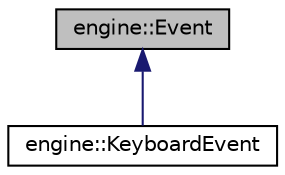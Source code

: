 digraph "engine::Event"
{
  edge [fontname="Helvetica",fontsize="10",labelfontname="Helvetica",labelfontsize="10"];
  node [fontname="Helvetica",fontsize="10",shape=record];
  Node1 [label="engine::Event",height=0.2,width=0.4,color="black", fillcolor="grey75", style="filled", fontcolor="black"];
  Node1 -> Node2 [dir="back",color="midnightblue",fontsize="10",style="solid",fontname="Helvetica"];
  Node2 [label="engine::KeyboardEvent",height=0.2,width=0.4,color="black", fillcolor="white", style="filled",URL="$classengine_1_1_keyboard_event.html",tooltip="A keyboard&#39;s event class. "];
}
